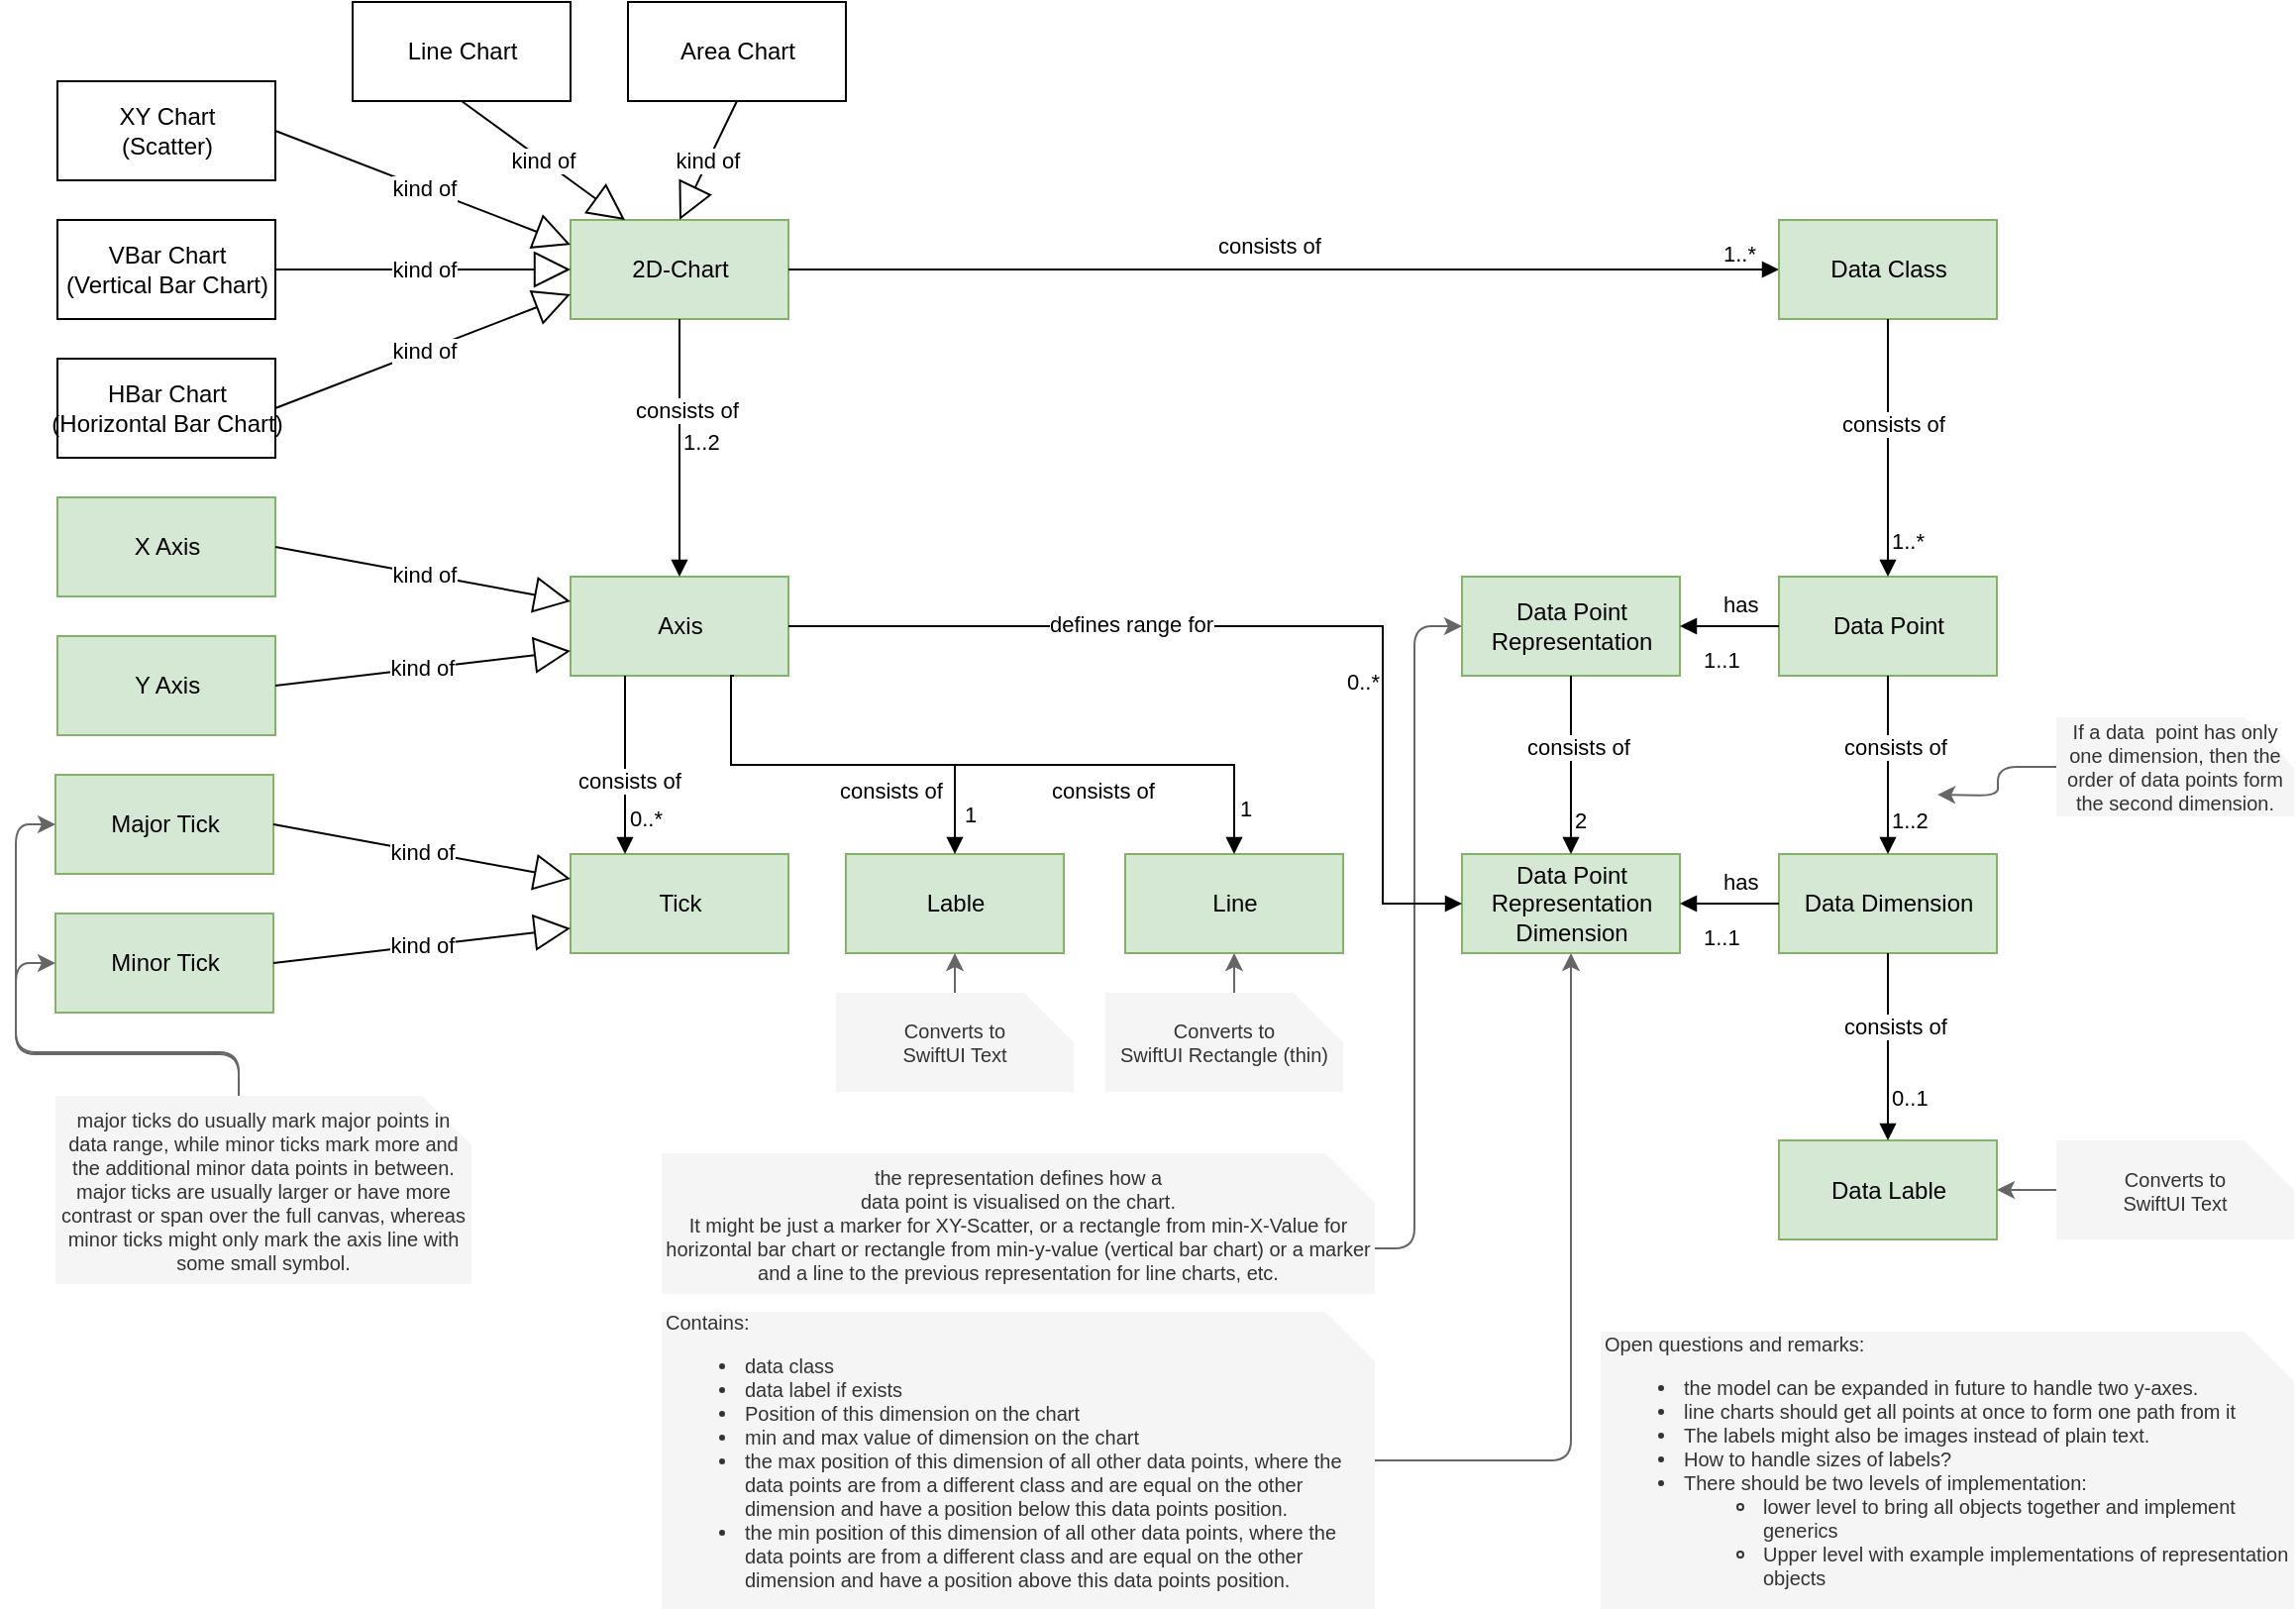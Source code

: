 <mxfile version="16.5.1" type="device"><diagram id="C5RBs43oDa-KdzZeNtuy" name="Page-1"><mxGraphModel dx="1026" dy="625" grid="1" gridSize="10" guides="1" tooltips="1" connect="1" arrows="1" fold="1" page="1" pageScale="1" pageWidth="1169" pageHeight="827" math="0" shadow="0"><root><mxCell id="WIyWlLk6GJQsqaUBKTNV-0"/><mxCell id="WIyWlLk6GJQsqaUBKTNV-1" parent="WIyWlLk6GJQsqaUBKTNV-0"/><mxCell id="1bAeHsKJAX6M3LAZnGNQ-4" value="2D-Chart" style="html=1;fillColor=#d5e8d4;strokeColor=#82b366;" parent="WIyWlLk6GJQsqaUBKTNV-1" vertex="1"><mxGeometry x="290" y="119" width="110" height="50" as="geometry"/></mxCell><mxCell id="1bAeHsKJAX6M3LAZnGNQ-5" value="XY Chart&lt;br&gt;(Scatter)" style="html=1;" parent="WIyWlLk6GJQsqaUBKTNV-1" vertex="1"><mxGeometry x="31" y="49" width="110" height="50" as="geometry"/></mxCell><mxCell id="1bAeHsKJAX6M3LAZnGNQ-6" value="VBar Chart&lt;br&gt;(Vertical Bar Chart)" style="html=1;" parent="WIyWlLk6GJQsqaUBKTNV-1" vertex="1"><mxGeometry x="31" y="119" width="110" height="50" as="geometry"/></mxCell><mxCell id="1bAeHsKJAX6M3LAZnGNQ-7" value="HBar Chart&lt;br&gt;(Horizontal Bar Chart)" style="html=1;" parent="WIyWlLk6GJQsqaUBKTNV-1" vertex="1"><mxGeometry x="31" y="189" width="110" height="50" as="geometry"/></mxCell><mxCell id="1bAeHsKJAX6M3LAZnGNQ-8" value="kind of" style="endArrow=block;endSize=16;endFill=0;html=1;rounded=0;exitX=1;exitY=0.5;exitDx=0;exitDy=0;entryX=0;entryY=0.25;entryDx=0;entryDy=0;" parent="WIyWlLk6GJQsqaUBKTNV-1" source="1bAeHsKJAX6M3LAZnGNQ-5" target="1bAeHsKJAX6M3LAZnGNQ-4" edge="1"><mxGeometry width="160" relative="1" as="geometry"><mxPoint x="311" y="269" as="sourcePoint"/><mxPoint x="471" y="269" as="targetPoint"/></mxGeometry></mxCell><mxCell id="1bAeHsKJAX6M3LAZnGNQ-9" value="kind of" style="endArrow=block;endSize=16;endFill=0;html=1;rounded=0;exitX=1;exitY=0.5;exitDx=0;exitDy=0;entryX=0;entryY=0.5;entryDx=0;entryDy=0;" parent="WIyWlLk6GJQsqaUBKTNV-1" source="1bAeHsKJAX6M3LAZnGNQ-6" target="1bAeHsKJAX6M3LAZnGNQ-4" edge="1"><mxGeometry width="160" relative="1" as="geometry"><mxPoint x="151" y="84" as="sourcePoint"/><mxPoint x="300" y="141.5" as="targetPoint"/></mxGeometry></mxCell><mxCell id="1bAeHsKJAX6M3LAZnGNQ-10" value="kind of" style="endArrow=block;endSize=16;endFill=0;html=1;rounded=0;exitX=1;exitY=0.5;exitDx=0;exitDy=0;entryX=0;entryY=0.75;entryDx=0;entryDy=0;" parent="WIyWlLk6GJQsqaUBKTNV-1" source="1bAeHsKJAX6M3LAZnGNQ-7" target="1bAeHsKJAX6M3LAZnGNQ-4" edge="1"><mxGeometry width="160" relative="1" as="geometry"><mxPoint x="161" y="94" as="sourcePoint"/><mxPoint x="310" y="151.5" as="targetPoint"/></mxGeometry></mxCell><mxCell id="1bAeHsKJAX6M3LAZnGNQ-11" value="Axis" style="html=1;fillColor=#d5e8d4;strokeColor=#82b366;" parent="WIyWlLk6GJQsqaUBKTNV-1" vertex="1"><mxGeometry x="290" y="299" width="110" height="50" as="geometry"/></mxCell><mxCell id="1bAeHsKJAX6M3LAZnGNQ-12" value="X Axis" style="html=1;fillColor=#d5e8d4;strokeColor=#82b366;" parent="WIyWlLk6GJQsqaUBKTNV-1" vertex="1"><mxGeometry x="31" y="259" width="110" height="50" as="geometry"/></mxCell><mxCell id="1bAeHsKJAX6M3LAZnGNQ-13" value="Y Axis" style="html=1;fillColor=#d5e8d4;strokeColor=#82b366;" parent="WIyWlLk6GJQsqaUBKTNV-1" vertex="1"><mxGeometry x="31" y="329" width="110" height="50" as="geometry"/></mxCell><mxCell id="1bAeHsKJAX6M3LAZnGNQ-14" value="kind of" style="endArrow=block;endSize=16;endFill=0;html=1;rounded=0;exitX=1;exitY=0.5;exitDx=0;exitDy=0;entryX=0;entryY=0.25;entryDx=0;entryDy=0;" parent="WIyWlLk6GJQsqaUBKTNV-1" source="1bAeHsKJAX6M3LAZnGNQ-12" target="1bAeHsKJAX6M3LAZnGNQ-11" edge="1"><mxGeometry width="160" relative="1" as="geometry"><mxPoint x="151" y="254" as="sourcePoint"/><mxPoint x="300" y="196.5" as="targetPoint"/></mxGeometry></mxCell><mxCell id="1bAeHsKJAX6M3LAZnGNQ-15" value="kind of" style="endArrow=block;endSize=16;endFill=0;html=1;rounded=0;exitX=1;exitY=0.5;exitDx=0;exitDy=0;entryX=0;entryY=0.75;entryDx=0;entryDy=0;" parent="WIyWlLk6GJQsqaUBKTNV-1" source="1bAeHsKJAX6M3LAZnGNQ-13" target="1bAeHsKJAX6M3LAZnGNQ-11" edge="1"><mxGeometry width="160" relative="1" as="geometry"><mxPoint x="285" y="359" as="sourcePoint"/><mxPoint x="327.5" y="309" as="targetPoint"/></mxGeometry></mxCell><mxCell id="1bAeHsKJAX6M3LAZnGNQ-19" value="consists of" style="endArrow=block;endFill=1;html=1;edgeStyle=orthogonalEdgeStyle;align=left;verticalAlign=top;rounded=0;entryX=0.5;entryY=0;entryDx=0;entryDy=0;" parent="WIyWlLk6GJQsqaUBKTNV-1" source="1bAeHsKJAX6M3LAZnGNQ-4" target="1bAeHsKJAX6M3LAZnGNQ-11" edge="1"><mxGeometry x="-0.5" y="-24" relative="1" as="geometry"><mxPoint x="561" y="273.5" as="sourcePoint"/><mxPoint x="721" y="273.5" as="targetPoint"/><mxPoint as="offset"/></mxGeometry></mxCell><mxCell id="1bAeHsKJAX6M3LAZnGNQ-20" value="1..2" style="edgeLabel;resizable=0;html=1;align=left;verticalAlign=bottom;" parent="1bAeHsKJAX6M3LAZnGNQ-19" connectable="0" vertex="1"><mxGeometry x="-1" relative="1" as="geometry"><mxPoint y="70" as="offset"/></mxGeometry></mxCell><mxCell id="1bAeHsKJAX6M3LAZnGNQ-21" value="Tick" style="html=1;fillColor=#d5e8d4;strokeColor=#82b366;" parent="WIyWlLk6GJQsqaUBKTNV-1" vertex="1"><mxGeometry x="290" y="439" width="110" height="50" as="geometry"/></mxCell><mxCell id="1bAeHsKJAX6M3LAZnGNQ-22" value="Lable" style="html=1;fillColor=#d5e8d4;strokeColor=#82b366;" parent="WIyWlLk6GJQsqaUBKTNV-1" vertex="1"><mxGeometry x="429" y="439" width="110" height="50" as="geometry"/></mxCell><mxCell id="1bAeHsKJAX6M3LAZnGNQ-23" value="Line" style="html=1;fillColor=#d5e8d4;strokeColor=#82b366;" parent="WIyWlLk6GJQsqaUBKTNV-1" vertex="1"><mxGeometry x="570" y="439" width="110" height="50" as="geometry"/></mxCell><mxCell id="1bAeHsKJAX6M3LAZnGNQ-24" value="Major Tick" style="html=1;fillColor=#d5e8d4;strokeColor=#82b366;" parent="WIyWlLk6GJQsqaUBKTNV-1" vertex="1"><mxGeometry x="30" y="399" width="110" height="50" as="geometry"/></mxCell><mxCell id="1bAeHsKJAX6M3LAZnGNQ-25" value="Minor Tick" style="html=1;fillColor=#d5e8d4;strokeColor=#82b366;" parent="WIyWlLk6GJQsqaUBKTNV-1" vertex="1"><mxGeometry x="30" y="469" width="110" height="50" as="geometry"/></mxCell><mxCell id="1bAeHsKJAX6M3LAZnGNQ-26" value="kind of" style="endArrow=block;endSize=16;endFill=0;html=1;rounded=0;exitX=1;exitY=0.5;exitDx=0;exitDy=0;entryX=0;entryY=0.25;entryDx=0;entryDy=0;" parent="WIyWlLk6GJQsqaUBKTNV-1" source="1bAeHsKJAX6M3LAZnGNQ-24" target="1bAeHsKJAX6M3LAZnGNQ-21" edge="1"><mxGeometry width="160" relative="1" as="geometry"><mxPoint x="150" y="394" as="sourcePoint"/><mxPoint x="289" y="452" as="targetPoint"/></mxGeometry></mxCell><mxCell id="1bAeHsKJAX6M3LAZnGNQ-27" value="kind of" style="endArrow=block;endSize=16;endFill=0;html=1;rounded=0;exitX=1;exitY=0.5;exitDx=0;exitDy=0;entryX=0;entryY=0.75;entryDx=0;entryDy=0;" parent="WIyWlLk6GJQsqaUBKTNV-1" source="1bAeHsKJAX6M3LAZnGNQ-25" target="1bAeHsKJAX6M3LAZnGNQ-21" edge="1"><mxGeometry width="160" relative="1" as="geometry"><mxPoint x="284" y="499" as="sourcePoint"/><mxPoint x="289" y="472.088" as="targetPoint"/></mxGeometry></mxCell><mxCell id="1bAeHsKJAX6M3LAZnGNQ-28" value="consists of" style="endArrow=block;endFill=1;html=1;edgeStyle=orthogonalEdgeStyle;align=left;verticalAlign=top;rounded=0;entryX=0.25;entryY=0;entryDx=0;entryDy=0;exitX=0.25;exitY=1;exitDx=0;exitDy=0;" parent="WIyWlLk6GJQsqaUBKTNV-1" source="1bAeHsKJAX6M3LAZnGNQ-11" target="1bAeHsKJAX6M3LAZnGNQ-21" edge="1"><mxGeometry x="-0.111" y="-26" relative="1" as="geometry"><mxPoint x="355" y="179" as="sourcePoint"/><mxPoint x="355" y="309" as="targetPoint"/><mxPoint as="offset"/></mxGeometry></mxCell><mxCell id="1bAeHsKJAX6M3LAZnGNQ-29" value="0..*" style="edgeLabel;resizable=0;html=1;align=left;verticalAlign=bottom;" parent="1bAeHsKJAX6M3LAZnGNQ-28" connectable="0" vertex="1"><mxGeometry x="-1" relative="1" as="geometry"><mxPoint y="80" as="offset"/></mxGeometry></mxCell><mxCell id="1bAeHsKJAX6M3LAZnGNQ-30" value="consists of" style="endArrow=block;endFill=1;html=1;edgeStyle=orthogonalEdgeStyle;align=left;verticalAlign=top;rounded=0;entryX=0.5;entryY=0;entryDx=0;entryDy=0;exitX=0.75;exitY=1;exitDx=0;exitDy=0;" parent="WIyWlLk6GJQsqaUBKTNV-1" source="1bAeHsKJAX6M3LAZnGNQ-11" target="1bAeHsKJAX6M3LAZnGNQ-22" edge="1"><mxGeometry x="-0.031" relative="1" as="geometry"><mxPoint x="365" y="189" as="sourcePoint"/><mxPoint x="365" y="319" as="targetPoint"/><mxPoint as="offset"/><Array as="points"><mxPoint x="371" y="349"/><mxPoint x="371" y="394"/><mxPoint x="484" y="394"/></Array></mxGeometry></mxCell><mxCell id="1bAeHsKJAX6M3LAZnGNQ-31" value="1" style="edgeLabel;resizable=0;html=1;align=left;verticalAlign=bottom;" parent="1bAeHsKJAX6M3LAZnGNQ-30" connectable="0" vertex="1"><mxGeometry x="-1" relative="1" as="geometry"><mxPoint x="114" y="78" as="offset"/></mxGeometry></mxCell><mxCell id="1bAeHsKJAX6M3LAZnGNQ-32" value="consists of" style="endArrow=block;endFill=1;html=1;edgeStyle=orthogonalEdgeStyle;align=left;verticalAlign=top;rounded=0;entryX=0.5;entryY=0;entryDx=0;entryDy=0;exitX=0.75;exitY=1;exitDx=0;exitDy=0;" parent="WIyWlLk6GJQsqaUBKTNV-1" source="1bAeHsKJAX6M3LAZnGNQ-11" target="1bAeHsKJAX6M3LAZnGNQ-23" edge="1"><mxGeometry x="0.188" relative="1" as="geometry"><mxPoint x="375" y="199" as="sourcePoint"/><mxPoint x="375" y="329" as="targetPoint"/><mxPoint x="1" as="offset"/><Array as="points"><mxPoint x="371" y="349"/><mxPoint x="371" y="394"/><mxPoint x="625" y="394"/></Array></mxGeometry></mxCell><mxCell id="1bAeHsKJAX6M3LAZnGNQ-33" value="1" style="edgeLabel;resizable=0;html=1;align=left;verticalAlign=bottom;" parent="1bAeHsKJAX6M3LAZnGNQ-32" connectable="0" vertex="1"><mxGeometry x="-1" relative="1" as="geometry"><mxPoint x="253" y="75" as="offset"/></mxGeometry></mxCell><mxCell id="1bAeHsKJAX6M3LAZnGNQ-36" style="edgeStyle=orthogonalEdgeStyle;orthogonalLoop=1;jettySize=auto;html=1;entryX=0.5;entryY=1;entryDx=0;entryDy=0;exitX=0.5;exitY=0.5;exitDx=0;exitDy=0;exitPerimeter=0;rounded=1;strokeColor=#666666;" parent="WIyWlLk6GJQsqaUBKTNV-1" source="1bAeHsKJAX6M3LAZnGNQ-35" target="1bAeHsKJAX6M3LAZnGNQ-22" edge="1"><mxGeometry relative="1" as="geometry"/></mxCell><mxCell id="1bAeHsKJAX6M3LAZnGNQ-35" value="Converts to&lt;br style=&quot;font-size: 10px;&quot;&gt;SwiftUI Text" style="shape=note2;boundedLbl=1;whiteSpace=wrap;html=1;size=25;verticalAlign=middle;align=center;fontColor=#333333;fontSize=10;fillColor=#f5f5f5;strokeColor=none;" parent="WIyWlLk6GJQsqaUBKTNV-1" vertex="1"><mxGeometry x="424" y="509" width="120" height="50" as="geometry"/></mxCell><mxCell id="1bAeHsKJAX6M3LAZnGNQ-38" style="edgeStyle=orthogonalEdgeStyle;orthogonalLoop=1;jettySize=auto;html=1;entryX=0.5;entryY=1;entryDx=0;entryDy=0;exitX=0.542;exitY=0.8;exitDx=0;exitDy=0;exitPerimeter=0;rounded=1;strokeColor=#666666;" parent="WIyWlLk6GJQsqaUBKTNV-1" source="1bAeHsKJAX6M3LAZnGNQ-37" target="1bAeHsKJAX6M3LAZnGNQ-23" edge="1"><mxGeometry relative="1" as="geometry"><mxPoint x="701" y="499" as="sourcePoint"/></mxGeometry></mxCell><mxCell id="1bAeHsKJAX6M3LAZnGNQ-37" value="Converts to&lt;br style=&quot;font-size: 10px;&quot;&gt;SwiftUI Rectangle (thin)" style="shape=note2;boundedLbl=1;whiteSpace=wrap;html=1;size=25;verticalAlign=middle;align=center;fontColor=#333333;fontSize=10;fillColor=#f5f5f5;strokeColor=none;" parent="WIyWlLk6GJQsqaUBKTNV-1" vertex="1"><mxGeometry x="560" y="509" width="120" height="50" as="geometry"/></mxCell><mxCell id="1bAeHsKJAX6M3LAZnGNQ-40" style="edgeStyle=orthogonalEdgeStyle;orthogonalLoop=1;jettySize=auto;html=1;entryX=0;entryY=0.5;entryDx=0;entryDy=0;fontSize=10;fontColor=#808080;exitX=0;exitY=0;exitDx=92.5;exitDy=0;exitPerimeter=0;rounded=1;strokeColor=#666666;" parent="WIyWlLk6GJQsqaUBKTNV-1" source="1bAeHsKJAX6M3LAZnGNQ-39" target="1bAeHsKJAX6M3LAZnGNQ-25" edge="1"><mxGeometry relative="1" as="geometry"/></mxCell><mxCell id="1bAeHsKJAX6M3LAZnGNQ-41" style="edgeStyle=orthogonalEdgeStyle;orthogonalLoop=1;jettySize=auto;html=1;entryX=0;entryY=0.5;entryDx=0;entryDy=0;fontSize=10;fontColor=#808080;rounded=1;strokeColor=#666666;exitX=0;exitY=0;exitDx=92.5;exitDy=0;exitPerimeter=0;" parent="WIyWlLk6GJQsqaUBKTNV-1" source="1bAeHsKJAX6M3LAZnGNQ-39" target="1bAeHsKJAX6M3LAZnGNQ-24" edge="1"><mxGeometry relative="1" as="geometry"><Array as="points"><mxPoint x="123" y="539"/><mxPoint x="10" y="539"/><mxPoint x="10" y="424"/></Array></mxGeometry></mxCell><mxCell id="1bAeHsKJAX6M3LAZnGNQ-39" value="major ticks do usually mark major points in data range, while minor ticks mark more and the additional minor data points in between.&lt;br&gt;major ticks are usually larger or have more contrast or span over the full canvas, whereas minor ticks might only mark the axis line with some small symbol." style="shape=note2;boundedLbl=1;whiteSpace=wrap;html=1;size=25;verticalAlign=middle;align=center;fontColor=#333333;fontSize=10;fillColor=#f5f5f5;strokeColor=none;" parent="WIyWlLk6GJQsqaUBKTNV-1" vertex="1"><mxGeometry x="30" y="561" width="210" height="95" as="geometry"/></mxCell><mxCell id="1bAeHsKJAX6M3LAZnGNQ-42" value="Line Chart" style="html=1;" parent="WIyWlLk6GJQsqaUBKTNV-1" vertex="1"><mxGeometry x="180" y="9" width="110" height="50" as="geometry"/></mxCell><mxCell id="1bAeHsKJAX6M3LAZnGNQ-43" value="Area Chart" style="html=1;" parent="WIyWlLk6GJQsqaUBKTNV-1" vertex="1"><mxGeometry x="319" y="9" width="110" height="50" as="geometry"/></mxCell><mxCell id="1bAeHsKJAX6M3LAZnGNQ-44" value="kind of" style="endArrow=block;endSize=16;endFill=0;html=1;rounded=0;exitX=0.5;exitY=1;exitDx=0;exitDy=0;entryX=0.25;entryY=0;entryDx=0;entryDy=0;" parent="WIyWlLk6GJQsqaUBKTNV-1" source="1bAeHsKJAX6M3LAZnGNQ-42" target="1bAeHsKJAX6M3LAZnGNQ-4" edge="1"><mxGeometry width="160" relative="1" as="geometry"><mxPoint x="151" y="84" as="sourcePoint"/><mxPoint x="300" y="141.5" as="targetPoint"/></mxGeometry></mxCell><mxCell id="1bAeHsKJAX6M3LAZnGNQ-45" value="kind of" style="endArrow=block;endSize=16;endFill=0;html=1;rounded=0;exitX=0.5;exitY=1;exitDx=0;exitDy=0;entryX=0.5;entryY=0;entryDx=0;entryDy=0;" parent="WIyWlLk6GJQsqaUBKTNV-1" source="1bAeHsKJAX6M3LAZnGNQ-43" target="1bAeHsKJAX6M3LAZnGNQ-4" edge="1"><mxGeometry width="160" relative="1" as="geometry"><mxPoint x="245" y="69" as="sourcePoint"/><mxPoint x="327.5" y="129" as="targetPoint"/></mxGeometry></mxCell><mxCell id="1bAeHsKJAX6M3LAZnGNQ-46" value="Data Point" style="html=1;fillColor=#d5e8d4;strokeColor=#82b366;" parent="WIyWlLk6GJQsqaUBKTNV-1" vertex="1"><mxGeometry x="900" y="299" width="110" height="50" as="geometry"/></mxCell><mxCell id="1bAeHsKJAX6M3LAZnGNQ-47" value="consists of" style="endArrow=block;endFill=1;html=1;edgeStyle=orthogonalEdgeStyle;align=left;verticalAlign=top;rounded=0;entryX=0;entryY=0.5;entryDx=0;entryDy=0;exitX=1;exitY=0.5;exitDx=0;exitDy=0;" parent="WIyWlLk6GJQsqaUBKTNV-1" source="1bAeHsKJAX6M3LAZnGNQ-4" target="1bAeHsKJAX6M3LAZnGNQ-69" edge="1"><mxGeometry x="-0.14" y="25" relative="1" as="geometry"><mxPoint x="355" y="179" as="sourcePoint"/><mxPoint x="355" y="309" as="targetPoint"/><mxPoint as="offset"/></mxGeometry></mxCell><mxCell id="1bAeHsKJAX6M3LAZnGNQ-48" value="1..*" style="edgeLabel;resizable=0;html=1;align=left;verticalAlign=bottom;" parent="1bAeHsKJAX6M3LAZnGNQ-47" connectable="0" vertex="1"><mxGeometry x="-1" relative="1" as="geometry"><mxPoint x="470" as="offset"/></mxGeometry></mxCell><mxCell id="1bAeHsKJAX6M3LAZnGNQ-49" value="Data Dimension" style="html=1;fillColor=#d5e8d4;strokeColor=#82b366;" parent="WIyWlLk6GJQsqaUBKTNV-1" vertex="1"><mxGeometry x="900" y="439" width="110" height="50" as="geometry"/></mxCell><mxCell id="1bAeHsKJAX6M3LAZnGNQ-50" value="consists of" style="endArrow=block;endFill=1;html=1;edgeStyle=orthogonalEdgeStyle;align=left;verticalAlign=top;rounded=0;entryX=0.5;entryY=0;entryDx=0;entryDy=0;exitX=0.5;exitY=1;exitDx=0;exitDy=0;" parent="WIyWlLk6GJQsqaUBKTNV-1" source="1bAeHsKJAX6M3LAZnGNQ-46" target="1bAeHsKJAX6M3LAZnGNQ-49" edge="1"><mxGeometry x="-0.5" y="-24" relative="1" as="geometry"><mxPoint x="724" y="359" as="sourcePoint"/><mxPoint x="724" y="489" as="targetPoint"/><mxPoint as="offset"/></mxGeometry></mxCell><mxCell id="1bAeHsKJAX6M3LAZnGNQ-51" value="1..2" style="edgeLabel;resizable=0;html=1;align=left;verticalAlign=bottom;" parent="1bAeHsKJAX6M3LAZnGNQ-50" connectable="0" vertex="1"><mxGeometry x="-1" relative="1" as="geometry"><mxPoint y="81" as="offset"/></mxGeometry></mxCell><mxCell id="1bAeHsKJAX6M3LAZnGNQ-53" style="edgeStyle=orthogonalEdgeStyle;orthogonalLoop=1;jettySize=auto;html=1;fontSize=10;fontColor=#808080;exitX=0;exitY=0.5;exitDx=0;exitDy=0;exitPerimeter=0;rounded=1;strokeColor=#666666;" parent="WIyWlLk6GJQsqaUBKTNV-1" source="1bAeHsKJAX6M3LAZnGNQ-52" edge="1"><mxGeometry relative="1" as="geometry"><mxPoint x="980" y="409" as="targetPoint"/><mxPoint x="1007" y="384" as="sourcePoint"/></mxGeometry></mxCell><mxCell id="1bAeHsKJAX6M3LAZnGNQ-52" value="If a data&amp;nbsp; point has only one dimension, then the order of data points form the second dimension." style="shape=note2;boundedLbl=1;whiteSpace=wrap;html=1;size=25;verticalAlign=middle;align=center;fontColor=#333333;fontSize=10;fillColor=#f5f5f5;strokeColor=none;" parent="WIyWlLk6GJQsqaUBKTNV-1" vertex="1"><mxGeometry x="1040" y="370" width="120" height="50" as="geometry"/></mxCell><mxCell id="1bAeHsKJAX6M3LAZnGNQ-54" value="Data Lable" style="html=1;fillColor=#d5e8d4;strokeColor=#82b366;" parent="WIyWlLk6GJQsqaUBKTNV-1" vertex="1"><mxGeometry x="900" y="583.5" width="110" height="50" as="geometry"/></mxCell><mxCell id="1bAeHsKJAX6M3LAZnGNQ-55" value="consists of" style="endArrow=block;endFill=1;html=1;edgeStyle=orthogonalEdgeStyle;align=left;verticalAlign=top;rounded=0;entryX=0.5;entryY=0;entryDx=0;entryDy=0;exitX=0.5;exitY=1;exitDx=0;exitDy=0;" parent="WIyWlLk6GJQsqaUBKTNV-1" source="1bAeHsKJAX6M3LAZnGNQ-49" target="1bAeHsKJAX6M3LAZnGNQ-54" edge="1"><mxGeometry x="-0.5" y="-24" relative="1" as="geometry"><mxPoint x="955" y="494" as="sourcePoint"/><mxPoint x="955" y="584" as="targetPoint"/><mxPoint as="offset"/></mxGeometry></mxCell><mxCell id="1bAeHsKJAX6M3LAZnGNQ-56" value="0..1" style="edgeLabel;resizable=0;html=1;align=left;verticalAlign=bottom;" parent="1bAeHsKJAX6M3LAZnGNQ-55" connectable="0" vertex="1"><mxGeometry x="-1" relative="1" as="geometry"><mxPoint y="81" as="offset"/></mxGeometry></mxCell><mxCell id="1bAeHsKJAX6M3LAZnGNQ-59" style="edgeStyle=orthogonalEdgeStyle;orthogonalLoop=1;jettySize=auto;html=1;entryX=1;entryY=0.5;entryDx=0;entryDy=0;exitX=0.5;exitY=0.5;exitDx=0;exitDy=0;exitPerimeter=0;rounded=1;strokeColor=#666666;" parent="WIyWlLk6GJQsqaUBKTNV-1" source="1bAeHsKJAX6M3LAZnGNQ-60" target="1bAeHsKJAX6M3LAZnGNQ-54" edge="1"><mxGeometry relative="1" as="geometry"><mxPoint x="1100" y="563.5" as="targetPoint"/></mxGeometry></mxCell><mxCell id="1bAeHsKJAX6M3LAZnGNQ-60" value="Converts to&lt;br style=&quot;font-size: 10px;&quot;&gt;SwiftUI Text" style="shape=note2;boundedLbl=1;whiteSpace=wrap;html=1;size=25;verticalAlign=middle;align=center;fontColor=#333333;fontSize=10;fillColor=#f5f5f5;strokeColor=none;" parent="WIyWlLk6GJQsqaUBKTNV-1" vertex="1"><mxGeometry x="1040" y="583.5" width="120" height="50" as="geometry"/></mxCell><mxCell id="1bAeHsKJAX6M3LAZnGNQ-61" value="Data Point&lt;br&gt;Representation" style="html=1;fillColor=#d5e8d4;strokeColor=#82b366;" parent="WIyWlLk6GJQsqaUBKTNV-1" vertex="1"><mxGeometry x="740" y="299" width="110" height="50" as="geometry"/></mxCell><mxCell id="1bAeHsKJAX6M3LAZnGNQ-65" style="edgeStyle=orthogonalEdgeStyle;rounded=1;orthogonalLoop=1;jettySize=auto;html=1;entryX=0;entryY=0.5;entryDx=0;entryDy=0;fontSize=10;fontColor=#808080;strokeColor=#666666;exitX=0;exitY=0;exitDx=360;exitDy=48;exitPerimeter=0;" parent="WIyWlLk6GJQsqaUBKTNV-1" source="1bAeHsKJAX6M3LAZnGNQ-64" target="1bAeHsKJAX6M3LAZnGNQ-61" edge="1"><mxGeometry relative="1" as="geometry"><Array as="points"><mxPoint x="716" y="638"/><mxPoint x="716" y="324"/></Array></mxGeometry></mxCell><mxCell id="1bAeHsKJAX6M3LAZnGNQ-64" value="the representation defines how a &lt;br&gt;data point is visualised on the chart.&lt;br&gt;It might be just a marker for XY-Scatter, or a rectangle from min-X-Value for horizontal bar chart or rectangle from min-y-value (vertical bar chart) or a marker and a line to the previous representation for line charts, etc.&lt;br&gt;" style="shape=note2;boundedLbl=1;whiteSpace=wrap;html=1;size=25;verticalAlign=middle;align=center;fontColor=#333333;fontSize=10;fillColor=#f5f5f5;strokeColor=none;" parent="WIyWlLk6GJQsqaUBKTNV-1" vertex="1"><mxGeometry x="336" y="590" width="360" height="71" as="geometry"/></mxCell><mxCell id="1bAeHsKJAX6M3LAZnGNQ-66" value="has" style="endArrow=block;endFill=1;html=1;edgeStyle=orthogonalEdgeStyle;align=left;verticalAlign=top;rounded=0;entryX=1;entryY=0.5;entryDx=0;entryDy=0;exitX=0;exitY=0.5;exitDx=0;exitDy=0;" parent="WIyWlLk6GJQsqaUBKTNV-1" source="1bAeHsKJAX6M3LAZnGNQ-46" target="1bAeHsKJAX6M3LAZnGNQ-61" edge="1"><mxGeometry x="0.212" y="-24" relative="1" as="geometry"><mxPoint x="816" y="359" as="sourcePoint"/><mxPoint x="816" y="449" as="targetPoint"/><mxPoint as="offset"/></mxGeometry></mxCell><mxCell id="1bAeHsKJAX6M3LAZnGNQ-67" value="1..1" style="edgeLabel;resizable=0;html=1;align=left;verticalAlign=bottom;" parent="1bAeHsKJAX6M3LAZnGNQ-66" connectable="0" vertex="1"><mxGeometry x="-1" relative="1" as="geometry"><mxPoint x="-40" y="25" as="offset"/></mxGeometry></mxCell><mxCell id="1bAeHsKJAX6M3LAZnGNQ-68" value="Open questions and remarks:&lt;br&gt;&lt;ul&gt;&lt;li&gt;the model can be expanded in future to handle two y-axes.&lt;/li&gt;&lt;li&gt;line charts should get all points at once to form one path from it&lt;/li&gt;&lt;li&gt;The labels might also be images instead of plain text.&lt;/li&gt;&lt;li&gt;How to handle sizes of labels?&lt;/li&gt;&lt;li&gt;There should be two levels of implementation:&lt;/li&gt;&lt;ul&gt;&lt;li&gt;lower level to bring all objects together and implement generics&lt;/li&gt;&lt;li&gt;Upper level with example implementations of representation objects&lt;/li&gt;&lt;/ul&gt;&lt;/ul&gt;" style="shape=note2;boundedLbl=1;whiteSpace=wrap;html=1;size=25;verticalAlign=middle;align=left;fontColor=#333333;fontSize=10;fillColor=#f5f5f5;strokeColor=none;" parent="WIyWlLk6GJQsqaUBKTNV-1" vertex="1"><mxGeometry x="810" y="680" width="350" height="140" as="geometry"/></mxCell><mxCell id="1bAeHsKJAX6M3LAZnGNQ-69" value="Data Class" style="html=1;fillColor=#d5e8d4;strokeColor=#82b366;" parent="WIyWlLk6GJQsqaUBKTNV-1" vertex="1"><mxGeometry x="900" y="119" width="110" height="50" as="geometry"/></mxCell><mxCell id="1bAeHsKJAX6M3LAZnGNQ-70" value="consists of" style="endArrow=block;endFill=1;html=1;edgeStyle=orthogonalEdgeStyle;align=left;verticalAlign=top;rounded=0;entryX=0.5;entryY=0;entryDx=0;entryDy=0;exitX=0.5;exitY=1;exitDx=0;exitDy=0;" parent="WIyWlLk6GJQsqaUBKTNV-1" source="1bAeHsKJAX6M3LAZnGNQ-69" target="1bAeHsKJAX6M3LAZnGNQ-46" edge="1"><mxGeometry x="-0.385" y="-25" relative="1" as="geometry"><mxPoint x="559" y="154" as="sourcePoint"/><mxPoint x="910" y="154" as="targetPoint"/><mxPoint as="offset"/></mxGeometry></mxCell><mxCell id="1bAeHsKJAX6M3LAZnGNQ-71" value="1..*" style="edgeLabel;resizable=0;html=1;align=left;verticalAlign=bottom;" parent="1bAeHsKJAX6M3LAZnGNQ-70" connectable="0" vertex="1"><mxGeometry x="-1" relative="1" as="geometry"><mxPoint y="120" as="offset"/></mxGeometry></mxCell><mxCell id="1bAeHsKJAX6M3LAZnGNQ-73" value="Data Point&lt;br&gt;Representation&lt;br&gt;Dimension" style="html=1;fillColor=#d5e8d4;strokeColor=#82b366;" parent="WIyWlLk6GJQsqaUBKTNV-1" vertex="1"><mxGeometry x="740" y="439" width="110" height="50" as="geometry"/></mxCell><mxCell id="1bAeHsKJAX6M3LAZnGNQ-74" value="consists of" style="endArrow=block;endFill=1;html=1;edgeStyle=orthogonalEdgeStyle;align=left;verticalAlign=top;rounded=0;entryX=0.5;entryY=0;entryDx=0;entryDy=0;exitX=0.5;exitY=1;exitDx=0;exitDy=0;" parent="WIyWlLk6GJQsqaUBKTNV-1" source="1bAeHsKJAX6M3LAZnGNQ-61" target="1bAeHsKJAX6M3LAZnGNQ-73" edge="1"><mxGeometry x="-0.5" y="-24" relative="1" as="geometry"><mxPoint x="965" y="359" as="sourcePoint"/><mxPoint x="965" y="449" as="targetPoint"/><mxPoint as="offset"/></mxGeometry></mxCell><mxCell id="1bAeHsKJAX6M3LAZnGNQ-75" value="2" style="edgeLabel;resizable=0;html=1;align=left;verticalAlign=bottom;" parent="1bAeHsKJAX6M3LAZnGNQ-74" connectable="0" vertex="1"><mxGeometry x="-1" relative="1" as="geometry"><mxPoint y="81" as="offset"/></mxGeometry></mxCell><mxCell id="1bAeHsKJAX6M3LAZnGNQ-78" style="edgeStyle=orthogonalEdgeStyle;rounded=1;orthogonalLoop=1;jettySize=auto;html=1;entryX=0.5;entryY=1;entryDx=0;entryDy=0;fontSize=10;fontColor=#808080;strokeColor=#666666;" parent="WIyWlLk6GJQsqaUBKTNV-1" source="1bAeHsKJAX6M3LAZnGNQ-77" target="1bAeHsKJAX6M3LAZnGNQ-73" edge="1"><mxGeometry relative="1" as="geometry"/></mxCell><mxCell id="1bAeHsKJAX6M3LAZnGNQ-77" value="&lt;span&gt;Contains:&lt;br&gt;&lt;ul&gt;&lt;li&gt;&lt;span&gt;data class&lt;/span&gt;&lt;/li&gt;&lt;li&gt;&lt;span&gt;data label if exists&lt;/span&gt;&lt;/li&gt;&lt;li&gt;&lt;span&gt;Position of this dimension on the chart&lt;/span&gt;&lt;/li&gt;&lt;li&gt;&lt;span&gt;min and max value of dimension on the chart&lt;/span&gt;&lt;/li&gt;&lt;li&gt;the max position of this dimension of all other data points, where the data points are from a different class and are equal on the other dimension and have a position below this data points position.&lt;/li&gt;&lt;li&gt;the min position of this dimension of all other data points, where the data points are from a different class and are equal on the other dimension and have a position above this data points position.&lt;/li&gt;&lt;/ul&gt;&lt;/span&gt;" style="shape=note2;boundedLbl=1;whiteSpace=wrap;html=1;size=25;verticalAlign=middle;align=left;fontColor=#333333;fontSize=10;fillColor=#f5f5f5;strokeColor=none;" parent="WIyWlLk6GJQsqaUBKTNV-1" vertex="1"><mxGeometry x="336" y="670" width="360" height="150" as="geometry"/></mxCell><mxCell id="1bAeHsKJAX6M3LAZnGNQ-79" value="has" style="endArrow=block;endFill=1;html=1;edgeStyle=orthogonalEdgeStyle;align=left;verticalAlign=top;rounded=0;entryX=1;entryY=0.5;entryDx=0;entryDy=0;exitX=0;exitY=0.5;exitDx=0;exitDy=0;" parent="WIyWlLk6GJQsqaUBKTNV-1" source="1bAeHsKJAX6M3LAZnGNQ-49" target="1bAeHsKJAX6M3LAZnGNQ-73" edge="1"><mxGeometry x="0.212" y="-24" relative="1" as="geometry"><mxPoint x="910" y="334" as="sourcePoint"/><mxPoint x="860" y="334" as="targetPoint"/><mxPoint as="offset"/></mxGeometry></mxCell><mxCell id="1bAeHsKJAX6M3LAZnGNQ-80" value="1..1" style="edgeLabel;resizable=0;html=1;align=left;verticalAlign=bottom;" parent="1bAeHsKJAX6M3LAZnGNQ-79" connectable="0" vertex="1"><mxGeometry x="-1" relative="1" as="geometry"><mxPoint x="-40" y="25" as="offset"/></mxGeometry></mxCell><mxCell id="1bAeHsKJAX6M3LAZnGNQ-81" value="defines range for" style="endArrow=block;endFill=1;html=1;edgeStyle=orthogonalEdgeStyle;align=left;verticalAlign=top;rounded=0;entryX=0;entryY=0.5;entryDx=0;entryDy=0;exitX=1;exitY=0.5;exitDx=0;exitDy=0;" parent="WIyWlLk6GJQsqaUBKTNV-1" source="1bAeHsKJAX6M3LAZnGNQ-11" target="1bAeHsKJAX6M3LAZnGNQ-73" edge="1"><mxGeometry x="-0.458" y="14" relative="1" as="geometry"><mxPoint x="910" y="474" as="sourcePoint"/><mxPoint x="860" y="474" as="targetPoint"/><mxPoint as="offset"/><Array as="points"><mxPoint x="700" y="324"/><mxPoint x="700" y="464"/></Array></mxGeometry></mxCell><mxCell id="1bAeHsKJAX6M3LAZnGNQ-82" value="0..*" style="edgeLabel;resizable=0;html=1;align=left;verticalAlign=bottom;" parent="1bAeHsKJAX6M3LAZnGNQ-81" connectable="0" vertex="1"><mxGeometry x="-1" relative="1" as="geometry"><mxPoint x="280" y="36" as="offset"/></mxGeometry></mxCell></root></mxGraphModel></diagram></mxfile>